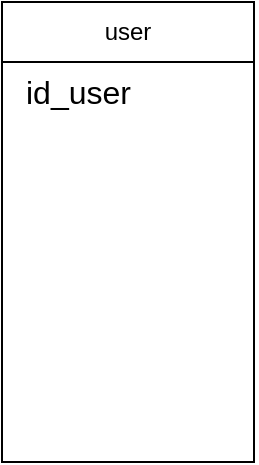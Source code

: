 <mxfile version="22.1.11" type="device">
  <diagram name="Page-1" id="7B2jJqBgUk0N_kVLm-NF">
    <mxGraphModel dx="1434" dy="746" grid="1" gridSize="10" guides="1" tooltips="1" connect="1" arrows="1" fold="1" page="1" pageScale="1" pageWidth="827" pageHeight="1169" math="0" shadow="0">
      <root>
        <mxCell id="0" />
        <mxCell id="1" parent="0" />
        <mxCell id="tmT9E7BbvO8NceiwNoCN-1" value="" style="rounded=1;whiteSpace=wrap;html=1;arcSize=0;" parent="1" vertex="1">
          <mxGeometry x="354" y="40" width="126" height="230" as="geometry" />
        </mxCell>
        <mxCell id="tmT9E7BbvO8NceiwNoCN-2" value="user" style="text;html=1;strokeColor=none;fillColor=none;align=center;verticalAlign=middle;whiteSpace=wrap;rounded=0;" parent="1" vertex="1">
          <mxGeometry x="354" y="40" width="126" height="30" as="geometry" />
        </mxCell>
        <mxCell id="tmT9E7BbvO8NceiwNoCN-3" value="" style="endArrow=none;html=1;rounded=0;entryX=1;entryY=1;entryDx=0;entryDy=0;exitX=0;exitY=1;exitDx=0;exitDy=0;" parent="1" source="tmT9E7BbvO8NceiwNoCN-2" target="tmT9E7BbvO8NceiwNoCN-2" edge="1">
          <mxGeometry width="50" height="50" relative="1" as="geometry">
            <mxPoint x="420" y="300" as="sourcePoint" />
            <mxPoint x="470" y="250" as="targetPoint" />
          </mxGeometry>
        </mxCell>
        <mxCell id="EuwHijLLQVPvpIF5Q3ev-1" value="id_user" style="text;html=1;strokeColor=none;fillColor=none;align=left;verticalAlign=middle;whiteSpace=wrap;rounded=0;fontSize=16;" vertex="1" parent="1">
          <mxGeometry x="364" y="70" width="116" height="30" as="geometry" />
        </mxCell>
      </root>
    </mxGraphModel>
  </diagram>
</mxfile>
